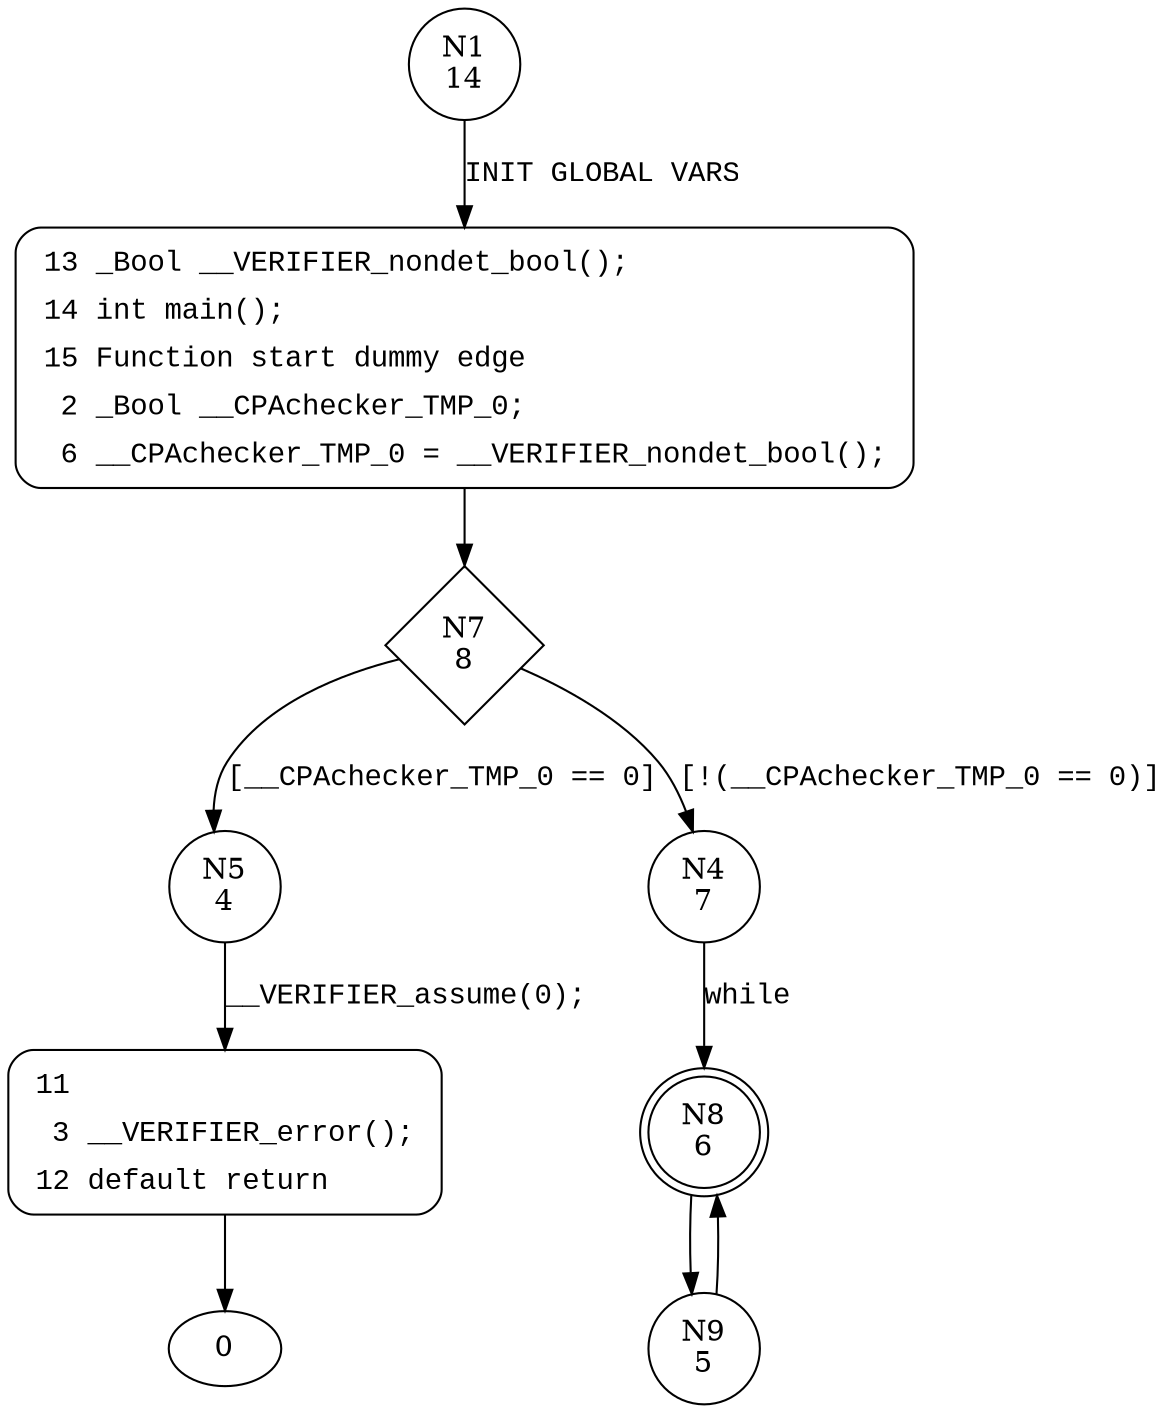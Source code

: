 digraph main {
1 [shape="circle" label="N1\n14"]
13 [shape="circle" label="N13\n13"]
7 [shape="diamond" label="N7\n8"]
5 [shape="circle" label="N5\n4"]
4 [shape="circle" label="N4\n7"]
8 [shape="doublecircle" label="N8\n6"]
9 [shape="circle" label="N9\n5"]
11 [shape="circle" label="N11\n3"]
13 [style="filled,bold" penwidth="1" fillcolor="white" fontname="Courier New" shape="Mrecord" label=<<table border="0" cellborder="0" cellpadding="3" bgcolor="white"><tr><td align="right">13</td><td align="left">_Bool __VERIFIER_nondet_bool();</td></tr><tr><td align="right">14</td><td align="left">int main();</td></tr><tr><td align="right">15</td><td align="left">Function start dummy edge</td></tr><tr><td align="right">2</td><td align="left">_Bool __CPAchecker_TMP_0;</td></tr><tr><td align="right">6</td><td align="left">__CPAchecker_TMP_0 = __VERIFIER_nondet_bool();</td></tr></table>>]
13 -> 7[label=""]
11 [style="filled,bold" penwidth="1" fillcolor="white" fontname="Courier New" shape="Mrecord" label=<<table border="0" cellborder="0" cellpadding="3" bgcolor="white"><tr><td align="right">11</td><td align="left"></td></tr><tr><td align="right">3</td><td align="left">__VERIFIER_error();</td></tr><tr><td align="right">12</td><td align="left">default return</td></tr></table>>]
11 -> 0[label=""]
1 -> 13 [label="INIT GLOBAL VARS" fontname="Courier New"]
7 -> 5 [label="[__CPAchecker_TMP_0 == 0]" fontname="Courier New"]
7 -> 4 [label="[!(__CPAchecker_TMP_0 == 0)]" fontname="Courier New"]
8 -> 9 [label="" fontname="Courier New"]
5 -> 11 [label="__VERIFIER_assume(0);" fontname="Courier New"]
4 -> 8 [label="while" fontname="Courier New"]
9 -> 8 [label="" fontname="Courier New"]
}